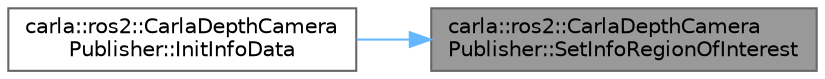 digraph "carla::ros2::CarlaDepthCameraPublisher::SetInfoRegionOfInterest"
{
 // INTERACTIVE_SVG=YES
 // LATEX_PDF_SIZE
  bgcolor="transparent";
  edge [fontname=Helvetica,fontsize=10,labelfontname=Helvetica,labelfontsize=10];
  node [fontname=Helvetica,fontsize=10,shape=box,height=0.2,width=0.4];
  rankdir="RL";
  Node1 [id="Node000001",label="carla::ros2::CarlaDepthCamera\lPublisher::SetInfoRegionOfInterest",height=0.2,width=0.4,color="gray40", fillcolor="grey60", style="filled", fontcolor="black",tooltip=" "];
  Node1 -> Node2 [id="edge1_Node000001_Node000002",dir="back",color="steelblue1",style="solid",tooltip=" "];
  Node2 [id="Node000002",label="carla::ros2::CarlaDepthCamera\lPublisher::InitInfoData",height=0.2,width=0.4,color="grey40", fillcolor="white", style="filled",URL="$d9/d25/classcarla_1_1ros2_1_1CarlaDepthCameraPublisher.html#ae18e2d423575a48eb2557ed1cdac91af",tooltip=" "];
}
